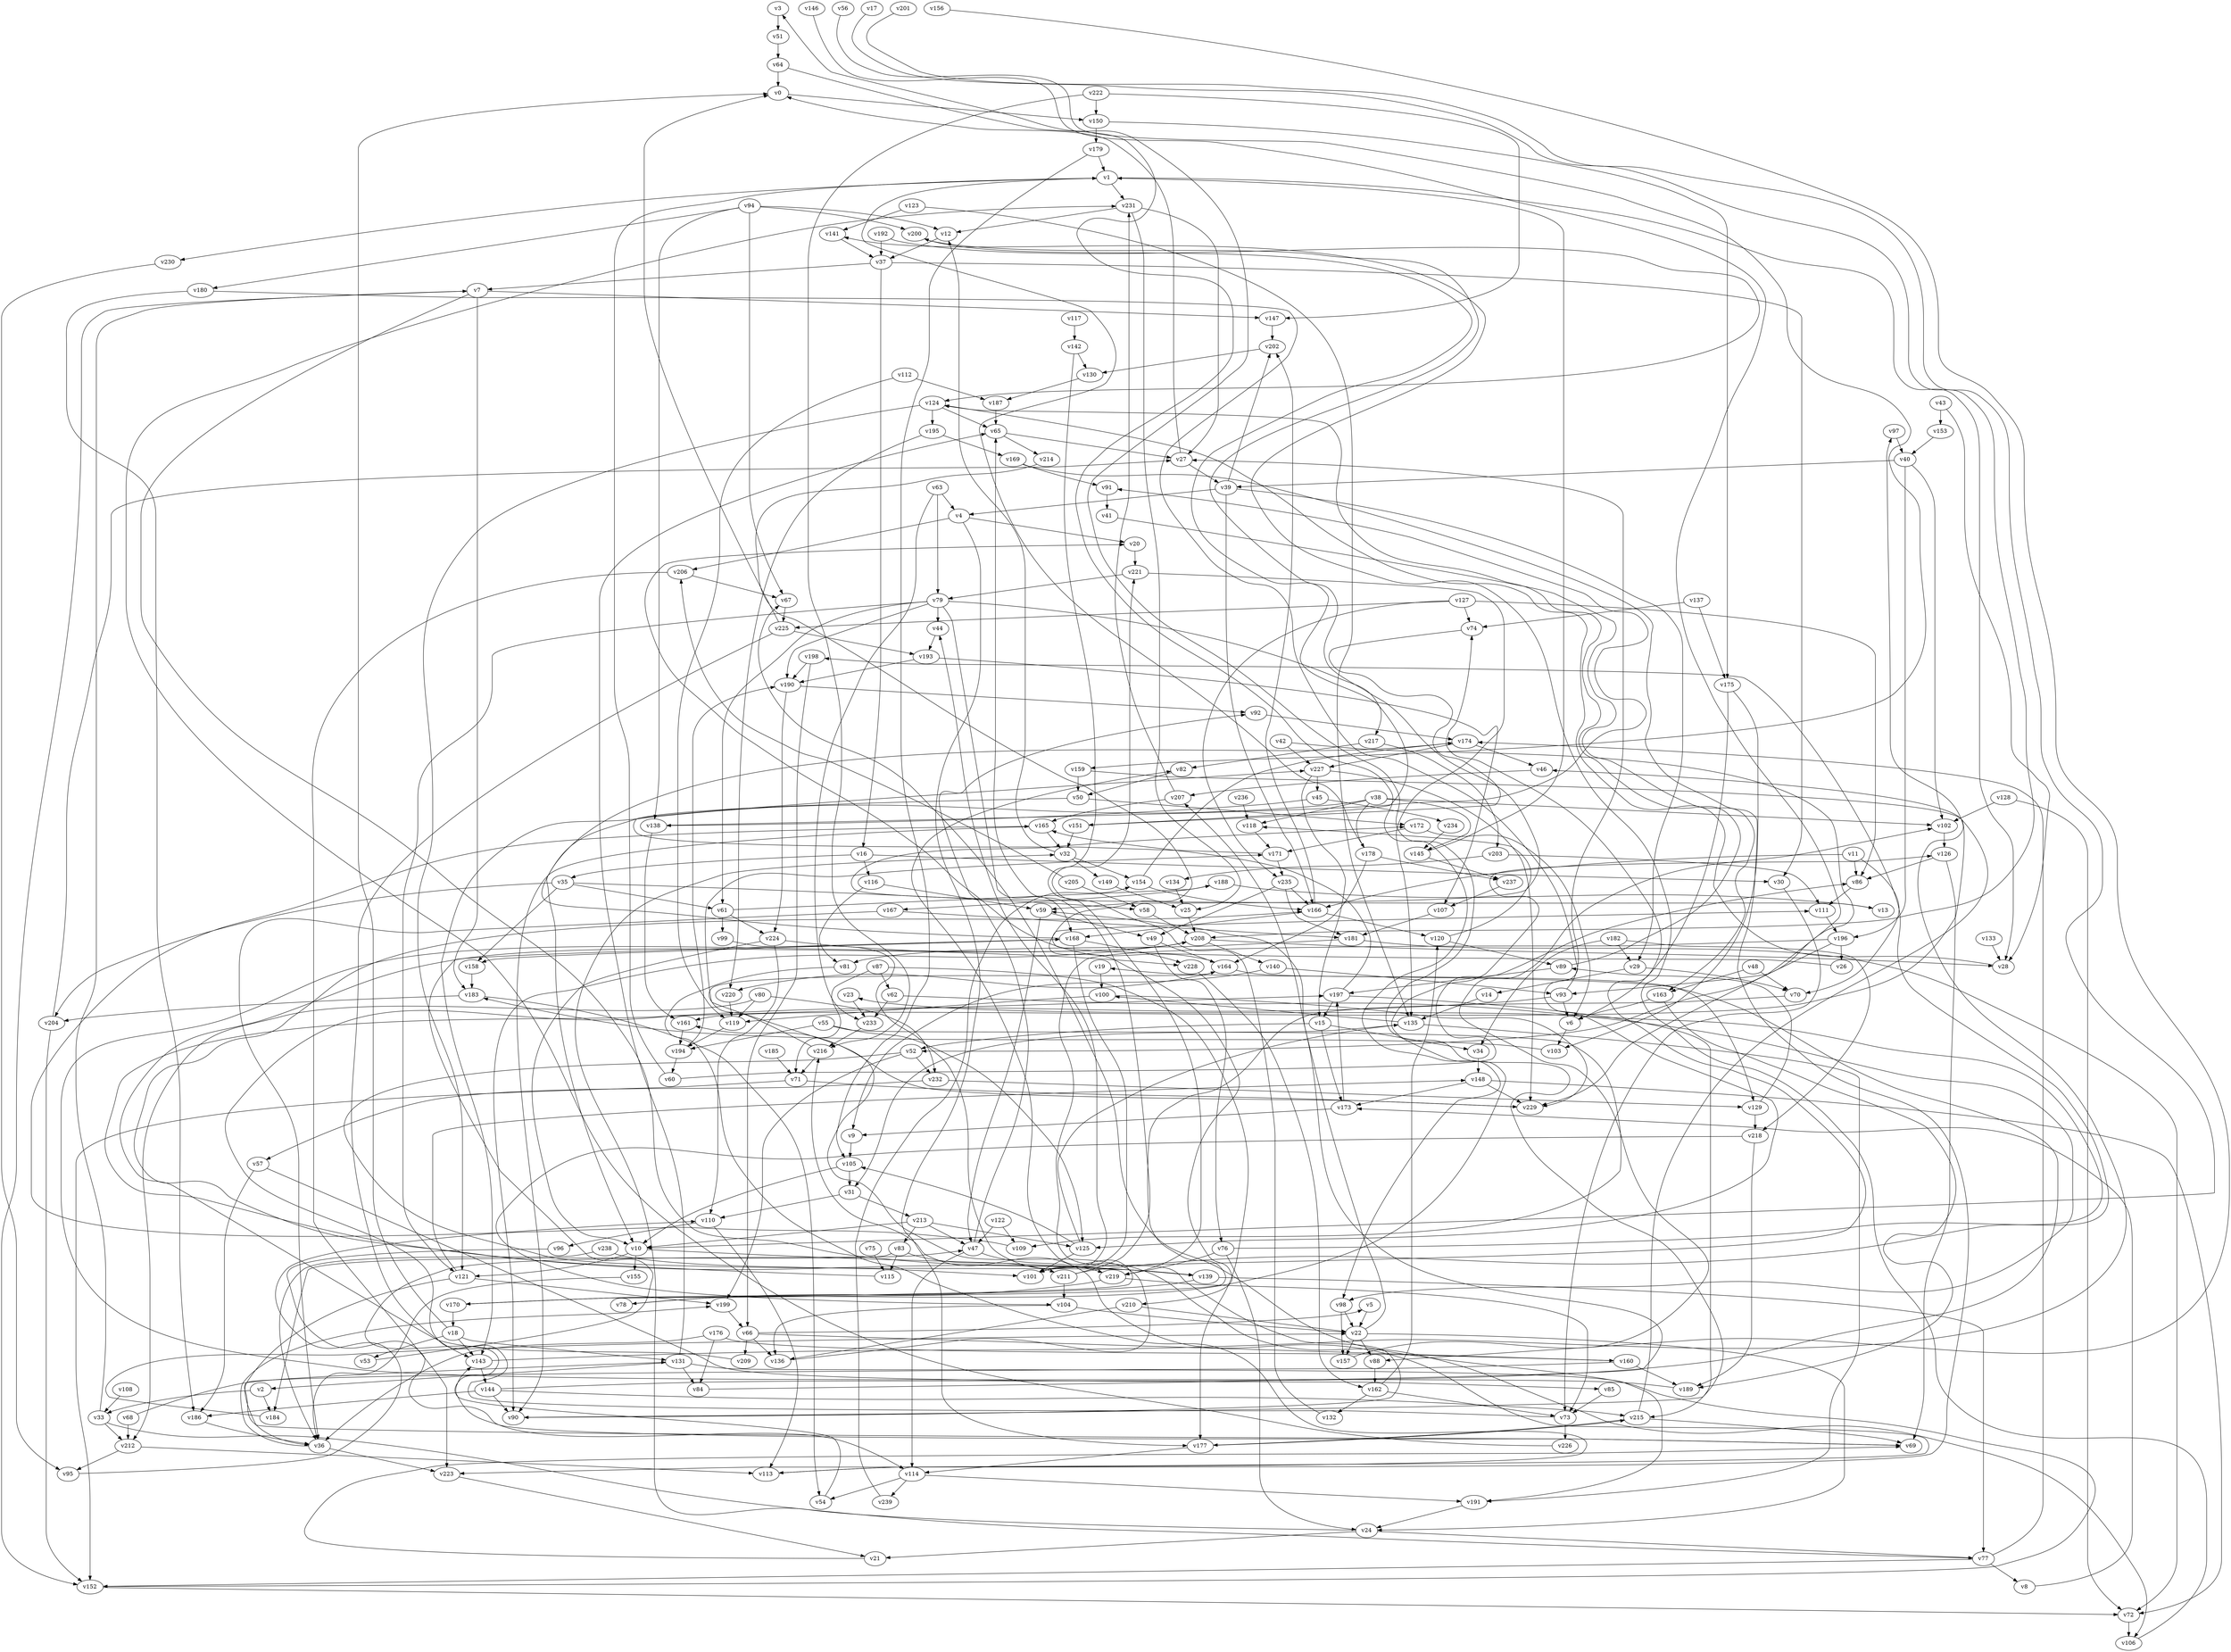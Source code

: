 // Benchmark game 355 - 240 vertices
// time_bound: 52
// targets: v187
digraph G {
    v0 [name="v0", player=0];
    v1 [name="v1", player=1];
    v2 [name="v2", player=0];
    v3 [name="v3", player=1];
    v4 [name="v4", player=1];
    v5 [name="v5", player=1];
    v6 [name="v6", player=1];
    v7 [name="v7", player=1];
    v8 [name="v8", player=1];
    v9 [name="v9", player=0];
    v10 [name="v10", player=0];
    v11 [name="v11", player=1];
    v12 [name="v12", player=1];
    v13 [name="v13", player=1];
    v14 [name="v14", player=0];
    v15 [name="v15", player=1];
    v16 [name="v16", player=0];
    v17 [name="v17", player=1];
    v18 [name="v18", player=0];
    v19 [name="v19", player=1];
    v20 [name="v20", player=1];
    v21 [name="v21", player=0];
    v22 [name="v22", player=0];
    v23 [name="v23", player=1];
    v24 [name="v24", player=0];
    v25 [name="v25", player=1];
    v26 [name="v26", player=1];
    v27 [name="v27", player=0];
    v28 [name="v28", player=0];
    v29 [name="v29", player=0];
    v30 [name="v30", player=1];
    v31 [name="v31", player=0];
    v32 [name="v32", player=0];
    v33 [name="v33", player=1];
    v34 [name="v34", player=0];
    v35 [name="v35", player=1];
    v36 [name="v36", player=1];
    v37 [name="v37", player=0];
    v38 [name="v38", player=0];
    v39 [name="v39", player=0];
    v40 [name="v40", player=1];
    v41 [name="v41", player=1];
    v42 [name="v42", player=0];
    v43 [name="v43", player=0];
    v44 [name="v44", player=0];
    v45 [name="v45", player=0];
    v46 [name="v46", player=1];
    v47 [name="v47", player=1];
    v48 [name="v48", player=0];
    v49 [name="v49", player=1];
    v50 [name="v50", player=1];
    v51 [name="v51", player=0];
    v52 [name="v52", player=1];
    v53 [name="v53", player=1];
    v54 [name="v54", player=0];
    v55 [name="v55", player=0];
    v56 [name="v56", player=0];
    v57 [name="v57", player=1];
    v58 [name="v58", player=0];
    v59 [name="v59", player=0];
    v60 [name="v60", player=0];
    v61 [name="v61", player=0];
    v62 [name="v62", player=0];
    v63 [name="v63", player=0];
    v64 [name="v64", player=1];
    v65 [name="v65", player=1];
    v66 [name="v66", player=0];
    v67 [name="v67", player=0];
    v68 [name="v68", player=0];
    v69 [name="v69", player=1];
    v70 [name="v70", player=0];
    v71 [name="v71", player=1];
    v72 [name="v72", player=0];
    v73 [name="v73", player=1];
    v74 [name="v74", player=0];
    v75 [name="v75", player=1];
    v76 [name="v76", player=0];
    v77 [name="v77", player=1];
    v78 [name="v78", player=0];
    v79 [name="v79", player=1];
    v80 [name="v80", player=1];
    v81 [name="v81", player=1];
    v82 [name="v82", player=0];
    v83 [name="v83", player=0];
    v84 [name="v84", player=1];
    v85 [name="v85", player=0];
    v86 [name="v86", player=1];
    v87 [name="v87", player=1];
    v88 [name="v88", player=0];
    v89 [name="v89", player=1];
    v90 [name="v90", player=1];
    v91 [name="v91", player=0];
    v92 [name="v92", player=0];
    v93 [name="v93", player=0];
    v94 [name="v94", player=0];
    v95 [name="v95", player=0];
    v96 [name="v96", player=1];
    v97 [name="v97", player=1];
    v98 [name="v98", player=1];
    v99 [name="v99", player=0];
    v100 [name="v100", player=1];
    v101 [name="v101", player=1];
    v102 [name="v102", player=1];
    v103 [name="v103", player=1];
    v104 [name="v104", player=0];
    v105 [name="v105", player=0];
    v106 [name="v106", player=0];
    v107 [name="v107", player=0];
    v108 [name="v108", player=0];
    v109 [name="v109", player=0];
    v110 [name="v110", player=0];
    v111 [name="v111", player=0];
    v112 [name="v112", player=1];
    v113 [name="v113", player=1];
    v114 [name="v114", player=0];
    v115 [name="v115", player=0];
    v116 [name="v116", player=1];
    v117 [name="v117", player=1];
    v118 [name="v118", player=0];
    v119 [name="v119", player=1];
    v120 [name="v120", player=1];
    v121 [name="v121", player=1];
    v122 [name="v122", player=1];
    v123 [name="v123", player=0];
    v124 [name="v124", player=1];
    v125 [name="v125", player=0];
    v126 [name="v126", player=1];
    v127 [name="v127", player=0];
    v128 [name="v128", player=0];
    v129 [name="v129", player=1];
    v130 [name="v130", player=1];
    v131 [name="v131", player=1];
    v132 [name="v132", player=1];
    v133 [name="v133", player=1];
    v134 [name="v134", player=0];
    v135 [name="v135", player=0];
    v136 [name="v136", player=1];
    v137 [name="v137", player=0];
    v138 [name="v138", player=0];
    v139 [name="v139", player=0];
    v140 [name="v140", player=1];
    v141 [name="v141", player=1];
    v142 [name="v142", player=1];
    v143 [name="v143", player=0];
    v144 [name="v144", player=0];
    v145 [name="v145", player=0];
    v146 [name="v146", player=1];
    v147 [name="v147", player=1];
    v148 [name="v148", player=0];
    v149 [name="v149", player=0];
    v150 [name="v150", player=0];
    v151 [name="v151", player=0];
    v152 [name="v152", player=0];
    v153 [name="v153", player=0];
    v154 [name="v154", player=1];
    v155 [name="v155", player=0];
    v156 [name="v156", player=1];
    v157 [name="v157", player=0];
    v158 [name="v158", player=0];
    v159 [name="v159", player=1];
    v160 [name="v160", player=0];
    v161 [name="v161", player=1];
    v162 [name="v162", player=1];
    v163 [name="v163", player=0];
    v164 [name="v164", player=1];
    v165 [name="v165", player=0];
    v166 [name="v166", player=0];
    v167 [name="v167", player=0];
    v168 [name="v168", player=0];
    v169 [name="v169", player=0];
    v170 [name="v170", player=1];
    v171 [name="v171", player=0];
    v172 [name="v172", player=0];
    v173 [name="v173", player=0];
    v174 [name="v174", player=1];
    v175 [name="v175", player=1];
    v176 [name="v176", player=0];
    v177 [name="v177", player=1];
    v178 [name="v178", player=0];
    v179 [name="v179", player=1];
    v180 [name="v180", player=0];
    v181 [name="v181", player=1];
    v182 [name="v182", player=1];
    v183 [name="v183", player=1];
    v184 [name="v184", player=1];
    v185 [name="v185", player=1];
    v186 [name="v186", player=1];
    v187 [name="v187", player=0, target=1];
    v188 [name="v188", player=1];
    v189 [name="v189", player=1];
    v190 [name="v190", player=0];
    v191 [name="v191", player=1];
    v192 [name="v192", player=1];
    v193 [name="v193", player=1];
    v194 [name="v194", player=0];
    v195 [name="v195", player=1];
    v196 [name="v196", player=0];
    v197 [name="v197", player=1];
    v198 [name="v198", player=1];
    v199 [name="v199", player=0];
    v200 [name="v200", player=1];
    v201 [name="v201", player=0];
    v202 [name="v202", player=1];
    v203 [name="v203", player=1];
    v204 [name="v204", player=1];
    v205 [name="v205", player=0];
    v206 [name="v206", player=0];
    v207 [name="v207", player=0];
    v208 [name="v208", player=1];
    v209 [name="v209", player=1];
    v210 [name="v210", player=0];
    v211 [name="v211", player=0];
    v212 [name="v212", player=0];
    v213 [name="v213", player=0];
    v214 [name="v214", player=0];
    v215 [name="v215", player=1];
    v216 [name="v216", player=1];
    v217 [name="v217", player=1];
    v218 [name="v218", player=1];
    v219 [name="v219", player=0];
    v220 [name="v220", player=1];
    v221 [name="v221", player=0];
    v222 [name="v222", player=1];
    v223 [name="v223", player=0];
    v224 [name="v224", player=1];
    v225 [name="v225", player=1];
    v226 [name="v226", player=1];
    v227 [name="v227", player=0];
    v228 [name="v228", player=0];
    v229 [name="v229", player=1];
    v230 [name="v230", player=1];
    v231 [name="v231", player=1];
    v232 [name="v232", player=1];
    v233 [name="v233", player=0];
    v234 [name="v234", player=1];
    v235 [name="v235", player=0];
    v236 [name="v236", player=0];
    v237 [name="v237", player=0];
    v238 [name="v238", player=1];
    v239 [name="v239", player=0];

    v0 -> v150;
    v1 -> v230;
    v2 -> v184;
    v3 -> v51;
    v4 -> v20;
    v5 -> v22;
    v6 -> v103;
    v7 -> v139 [constraint="t < 10"];
    v8 -> v173;
    v9 -> v105;
    v10 -> v121;
    v11 -> v86;
    v12 -> v37;
    v13 -> v172 [constraint="t mod 2 == 0"];
    v14 -> v135;
    v15 -> v34;
    v16 -> v35;
    v17 -> v208 [constraint="t mod 3 == 2"];
    v18 -> v53;
    v19 -> v100;
    v20 -> v221;
    v21 -> v69 [constraint="t mod 4 == 3"];
    v22 -> v24;
    v23 -> v233;
    v24 -> v32;
    v25 -> v208;
    v26 -> v111 [constraint="t mod 2 == 1"];
    v27 -> v39;
    v28 -> v124 [constraint="t mod 3 == 2"];
    v29 -> v70;
    v30 -> v73;
    v31 -> v110;
    v32 -> v12;
    v33 -> v77 [constraint="t >= 1"];
    v34 -> v148;
    v35 -> v158;
    v36 -> v199 [constraint="t < 5"];
    v37 -> v7;
    v38 -> v143;
    v39 -> v4;
    v40 -> v102;
    v41 -> v163 [constraint="t >= 5"];
    v42 -> v93 [constraint="t mod 2 == 0"];
    v43 -> v153;
    v44 -> v193;
    v45 -> v138;
    v46 -> v207;
    v47 -> v219;
    v48 -> v70;
    v49 -> v164;
    v50 -> v10;
    v51 -> v64;
    v52 -> v139 [constraint="t mod 5 == 2"];
    v53 -> v168 [constraint="t mod 4 == 0"];
    v54 -> v47 [constraint="t < 12"];
    v55 -> v109 [constraint="t mod 3 == 1"];
    v56 -> v159 [constraint="t >= 2"];
    v57 -> v85 [constraint="t < 8"];
    v58 -> v208;
    v59 -> v47;
    v60 -> v86 [constraint="t mod 2 == 1"];
    v61 -> v188 [constraint="t mod 2 == 1"];
    v62 -> v98 [constraint="t mod 4 == 0"];
    v63 -> v79;
    v64 -> v98 [constraint="t < 9"];
    v65 -> v27;
    v66 -> v5 [constraint="t < 12"];
    v67 -> v225;
    v68 -> v131 [constraint="t mod 4 == 2"];
    v69 -> v143 [constraint="t < 6"];
    v70 -> v170 [constraint="t mod 4 == 3"];
    v71 -> v229;
    v72 -> v106;
    v73 -> v197 [constraint="t < 5"];
    v74 -> v151 [constraint="t mod 4 == 0"];
    v75 -> v115;
    v76 -> v23 [constraint="t >= 4"];
    v77 -> v152;
    v78 -> v3 [constraint="t mod 5 == 0"];
    v79 -> v61;
    v80 -> v119;
    v81 -> v223 [constraint="t >= 5"];
    v82 -> v50;
    v83 -> v115;
    v84 -> v59 [constraint="t >= 3"];
    v85 -> v73;
    v86 -> v111;
    v87 -> v177;
    v88 -> v162;
    v89 -> v124 [constraint="t >= 1"];
    v90 -> v126 [constraint="t < 11"];
    v91 -> v41;
    v92 -> v174;
    v93 -> v139 [constraint="t < 6"];
    v94 -> v200;
    v95 -> v110 [constraint="t mod 5 == 3"];
    v96 -> v114 [constraint="t mod 4 == 0"];
    v97 -> v40;
    v98 -> v22;
    v99 -> v106 [constraint="t >= 4"];
    v100 -> v229;
    v101 -> v74 [constraint="t mod 2 == 1"];
    v102 -> v126;
    v103 -> v183 [constraint="t mod 2 == 1"];
    v104 -> v22;
    v105 -> v10;
    v106 -> v141 [constraint="t >= 5"];
    v107 -> v181;
    v108 -> v33;
    v109 -> v165 [constraint="t < 15"];
    v110 -> v96;
    v111 -> v196;
    v112 -> v119;
    v113 -> v216 [constraint="t >= 3"];
    v114 -> v54;
    v115 -> v166 [constraint="t mod 3 == 1"];
    v116 -> v81;
    v117 -> v142;
    v118 -> v171;
    v119 -> v194;
    v120 -> v118 [constraint="t < 7"];
    v121 -> v148;
    v122 -> v109;
    v123 -> v135;
    v124 -> v195;
    v125 -> v135 [constraint="t >= 1"];
    v126 -> v69;
    v127 -> v235;
    v128 -> v102;
    v129 -> v218;
    v130 -> v187;
    v131 -> v65;
    v132 -> v221;
    v133 -> v28;
    v134 -> v25;
    v135 -> v100 [constraint="t < 11"];
    v136 -> v161 [constraint="t >= 1"];
    v137 -> v175;
    v138 -> v91 [constraint="t >= 2"];
    v139 -> v170;
    v140 -> v93;
    v141 -> v37;
    v142 -> v219;
    v143 -> v97 [constraint="t < 12"];
    v144 -> v19 [constraint="t < 9"];
    v145 -> v237;
    v146 -> v52 [constraint="t >= 5"];
    v147 -> v202;
    v148 -> v173;
    v149 -> v25;
    v150 -> v175;
    v151 -> v200 [constraint="t mod 5 == 3"];
    v152 -> v67 [constraint="t < 15"];
    v153 -> v40;
    v154 -> v174;
    v155 -> v36 [constraint="t >= 2"];
    v156 -> v88 [constraint="t < 6"];
    v157 -> v102 [constraint="t mod 3 == 2"];
    v158 -> v183;
    v159 -> v161 [constraint="t mod 5 == 3"];
    v160 -> v69 [constraint="t >= 1"];
    v161 -> v194;
    v162 -> v120;
    v163 -> v189 [constraint="t < 10"];
    v164 -> v20 [constraint="t >= 4"];
    v165 -> v32;
    v166 -> v202;
    v167 -> v181;
    v168 -> v174 [constraint="t < 13"];
    v169 -> v113 [constraint="t < 9"];
    v170 -> v82 [constraint="t >= 5"];
    v171 -> v227 [constraint="t >= 4"];
    v172 -> v171;
    v173 -> v9;
    v174 -> v46;
    v175 -> v103;
    v176 -> v160;
    v177 -> v114;
    v178 -> v1 [constraint="t >= 4"];
    v179 -> v1;
    v180 -> v125 [constraint="t mod 4 == 2"];
    v181 -> v72;
    v182 -> v218;
    v183 -> v204;
    v184 -> v22 [constraint="t < 5"];
    v185 -> v71;
    v186 -> v36;
    v187 -> v65;
    v188 -> v167;
    v189 -> v208 [constraint="t < 10"];
    v190 -> v224;
    v191 -> v24;
    v192 -> v124 [constraint="t < 12"];
    v193 -> v107;
    v194 -> v60;
    v195 -> v220;
    v196 -> v90 [constraint="t >= 1"];
    v197 -> v165;
    v198 -> v66;
    v199 -> v66;
    v200 -> v59 [constraint="t >= 1"];
    v201 -> v10 [constraint="t >= 1"];
    v202 -> v130;
    v203 -> v111;
    v204 -> v152;
    v205 -> v206 [constraint="t >= 5"];
    v206 -> v67;
    v207 -> v231;
    v208 -> v140;
    v209 -> v208 [constraint="t mod 5 == 0"];
    v210 -> v136;
    v211 -> v198 [constraint="t < 14"];
    v212 -> v95;
    v213 -> v83;
    v214 -> v210 [constraint="t < 13"];
    v215 -> v46;
    v216 -> v164 [constraint="t mod 5 == 4"];
    v217 -> v82;
    v218 -> v104 [constraint="t < 14"];
    v219 -> v73;
    v220 -> v119;
    v221 -> v79;
    v222 -> v150;
    v223 -> v21;
    v224 -> v10;
    v225 -> v193;
    v226 -> v231 [constraint="t >= 5"];
    v227 -> v45;
    v228 -> v162;
    v229 -> v171 [constraint="t >= 1"];
    v230 -> v95;
    v231 -> v27;
    v232 -> v57;
    v233 -> v216;
    v234 -> v145;
    v235 -> v166;
    v236 -> v118;
    v237 -> v107;
    v238 -> v36;
    v239 -> v154;
    v231 -> v25;
    v190 -> v92;
    v221 -> v135;
    v48 -> v163;
    v160 -> v189;
    v219 -> v78;
    v159 -> v50;
    v138 -> v161;
    v196 -> v229;
    v36 -> v223;
    v216 -> v71;
    v164 -> v220;
    v83 -> v184;
    v35 -> v61;
    v131 -> v84;
    v47 -> v114;
    v211 -> v65;
    v45 -> v234;
    v171 -> v235;
    v222 -> v147;
    v235 -> v181;
    v195 -> v169;
    v63 -> v233;
    v4 -> v206;
    v169 -> v91;
    v62 -> v233;
    v43 -> v28;
    v60 -> v1;
    v24 -> v77;
    v104 -> v136;
    v122 -> v47;
    v61 -> v99;
    v52 -> v199;
    v176 -> v36;
    v135 -> v31;
    v38 -> v178;
    v144 -> v215;
    v208 -> v90;
    v174 -> v227;
    v235 -> v49;
    v64 -> v0;
    v2 -> v33;
    v16 -> v116;
    v164 -> v129;
    v231 -> v12;
    v89 -> v197;
    v131 -> v191;
    v145 -> v1;
    v213 -> v47;
    v80 -> v232;
    v154 -> v166;
    v131 -> v2;
    v137 -> v74;
    v151 -> v32;
    v120 -> v89;
    v207 -> v165;
    v148 -> v229;
    v15 -> v173;
    v68 -> v212;
    v65 -> v214;
    v128 -> v72;
    v101 -> v44;
    v213 -> v125;
    v66 -> v136;
    v40 -> v39;
    v238 -> v101;
    v205 -> v58;
    v212 -> v113;
    v197 -> v215;
    v66 -> v160;
    v22 -> v88;
    v127 -> v225;
    v144 -> v186;
    v18 -> v0;
    v168 -> v158;
    v218 -> v189;
    v178 -> v237;
    v47 -> v92;
    v39 -> v29;
    v197 -> v15;
    v93 -> v27;
    v166 -> v120;
    v139 -> v77;
    v163 -> v6;
    v208 -> v28;
    v225 -> v143;
    v196 -> v26;
    v150 -> v179;
    v1 -> v231;
    v59 -> v49;
    v29 -> v14;
    v33 -> v212;
    v38 -> v118;
    v79 -> v168;
    v55 -> v194;
    v123 -> v141;
    v112 -> v187;
    v93 -> v6;
    v63 -> v4;
    v80 -> v212;
    v178 -> v164;
    v224 -> v110;
    v224 -> v228;
    v40 -> v196;
    v110 -> v113;
    v15 -> v52;
    v1 -> v28;
    v66 -> v209;
    v11 -> v70;
    v7 -> v183;
    v167 -> v36;
    v42 -> v227;
    v125 -> v105;
    v79 -> v44;
    v121 -> v36;
    v71 -> v152;
    v27 -> v0;
    v38 -> v145;
    v50 -> v172;
    v57 -> v186;
    v142 -> v130;
    v105 -> v31;
    v143 -> v144;
    v55 -> v125;
    v173 -> v197;
    v35 -> v58;
    v94 -> v12;
    v152 -> v72;
    v162 -> v132;
    v4 -> v177;
    v225 -> v0;
    v22 -> v207;
    v215 -> v69;
    v18 -> v131;
    v194 -> v190;
    v179 -> v105;
    v192 -> v37;
    v148 -> v72;
    v87 -> v62;
    v213 -> v10;
    v100 -> v119;
    v94 -> v138;
    v232 -> v129;
    v10 -> v139;
    v10 -> v155;
    v181 -> v81;
    v24 -> v21;
    v168 -> v101;
    v37 -> v16;
    v166 -> v168;
    v32 -> v154;
    v76 -> v24;
    v227 -> v229;
    v180 -> v186;
    v39 -> v202;
    v94 -> v67;
    v217 -> v203;
    v182 -> v29;
    v49 -> v76;
    v170 -> v18;
    v83 -> v211;
    v211 -> v104;
    v215 -> v177;
    v193 -> v190;
    v172 -> v6;
    v168 -> v228;
    v126 -> v86;
    v35 -> v204;
    v121 -> v199;
    v129 -> v89;
    v73 -> v226;
    v37 -> v30;
    v165 -> v90;
    v116 -> v59;
    v135 -> v191;
    v114 -> v239;
    v114 -> v191;
    v52 -> v232;
    v206 -> v223;
    v16 -> v30;
    v7 -> v152;
    v31 -> v213;
    v39 -> v166;
    v79 -> v190;
    v188 -> v13;
    v61 -> v224;
    v7 -> v147;
    v77 -> v8;
    v87 -> v71;
    v127 -> v74;
    v183 -> v54;
    v98 -> v157;
    v127 -> v86;
    v79 -> v121;
    v144 -> v90;
    v18 -> v143;
    v162 -> v73;
    v203 -> v134;
    v22 -> v157;
    v227 -> v15;
    v77 -> v174;
    v32 -> v149;
    v222 -> v216;
    v124 -> v121;
    v94 -> v180;
    v204 -> v27;
    v176 -> v84;
    v38 -> v102;
    v177 -> v215;
    v182 -> v34;
    v11 -> v166;
    v76 -> v219;
    v175 -> v6;
    v125 -> v101;
    v210 -> v22;
    v198 -> v190;
    v124 -> v65;
    v33 -> v7;
    v79 -> v217;
    v140 -> v9;
}
